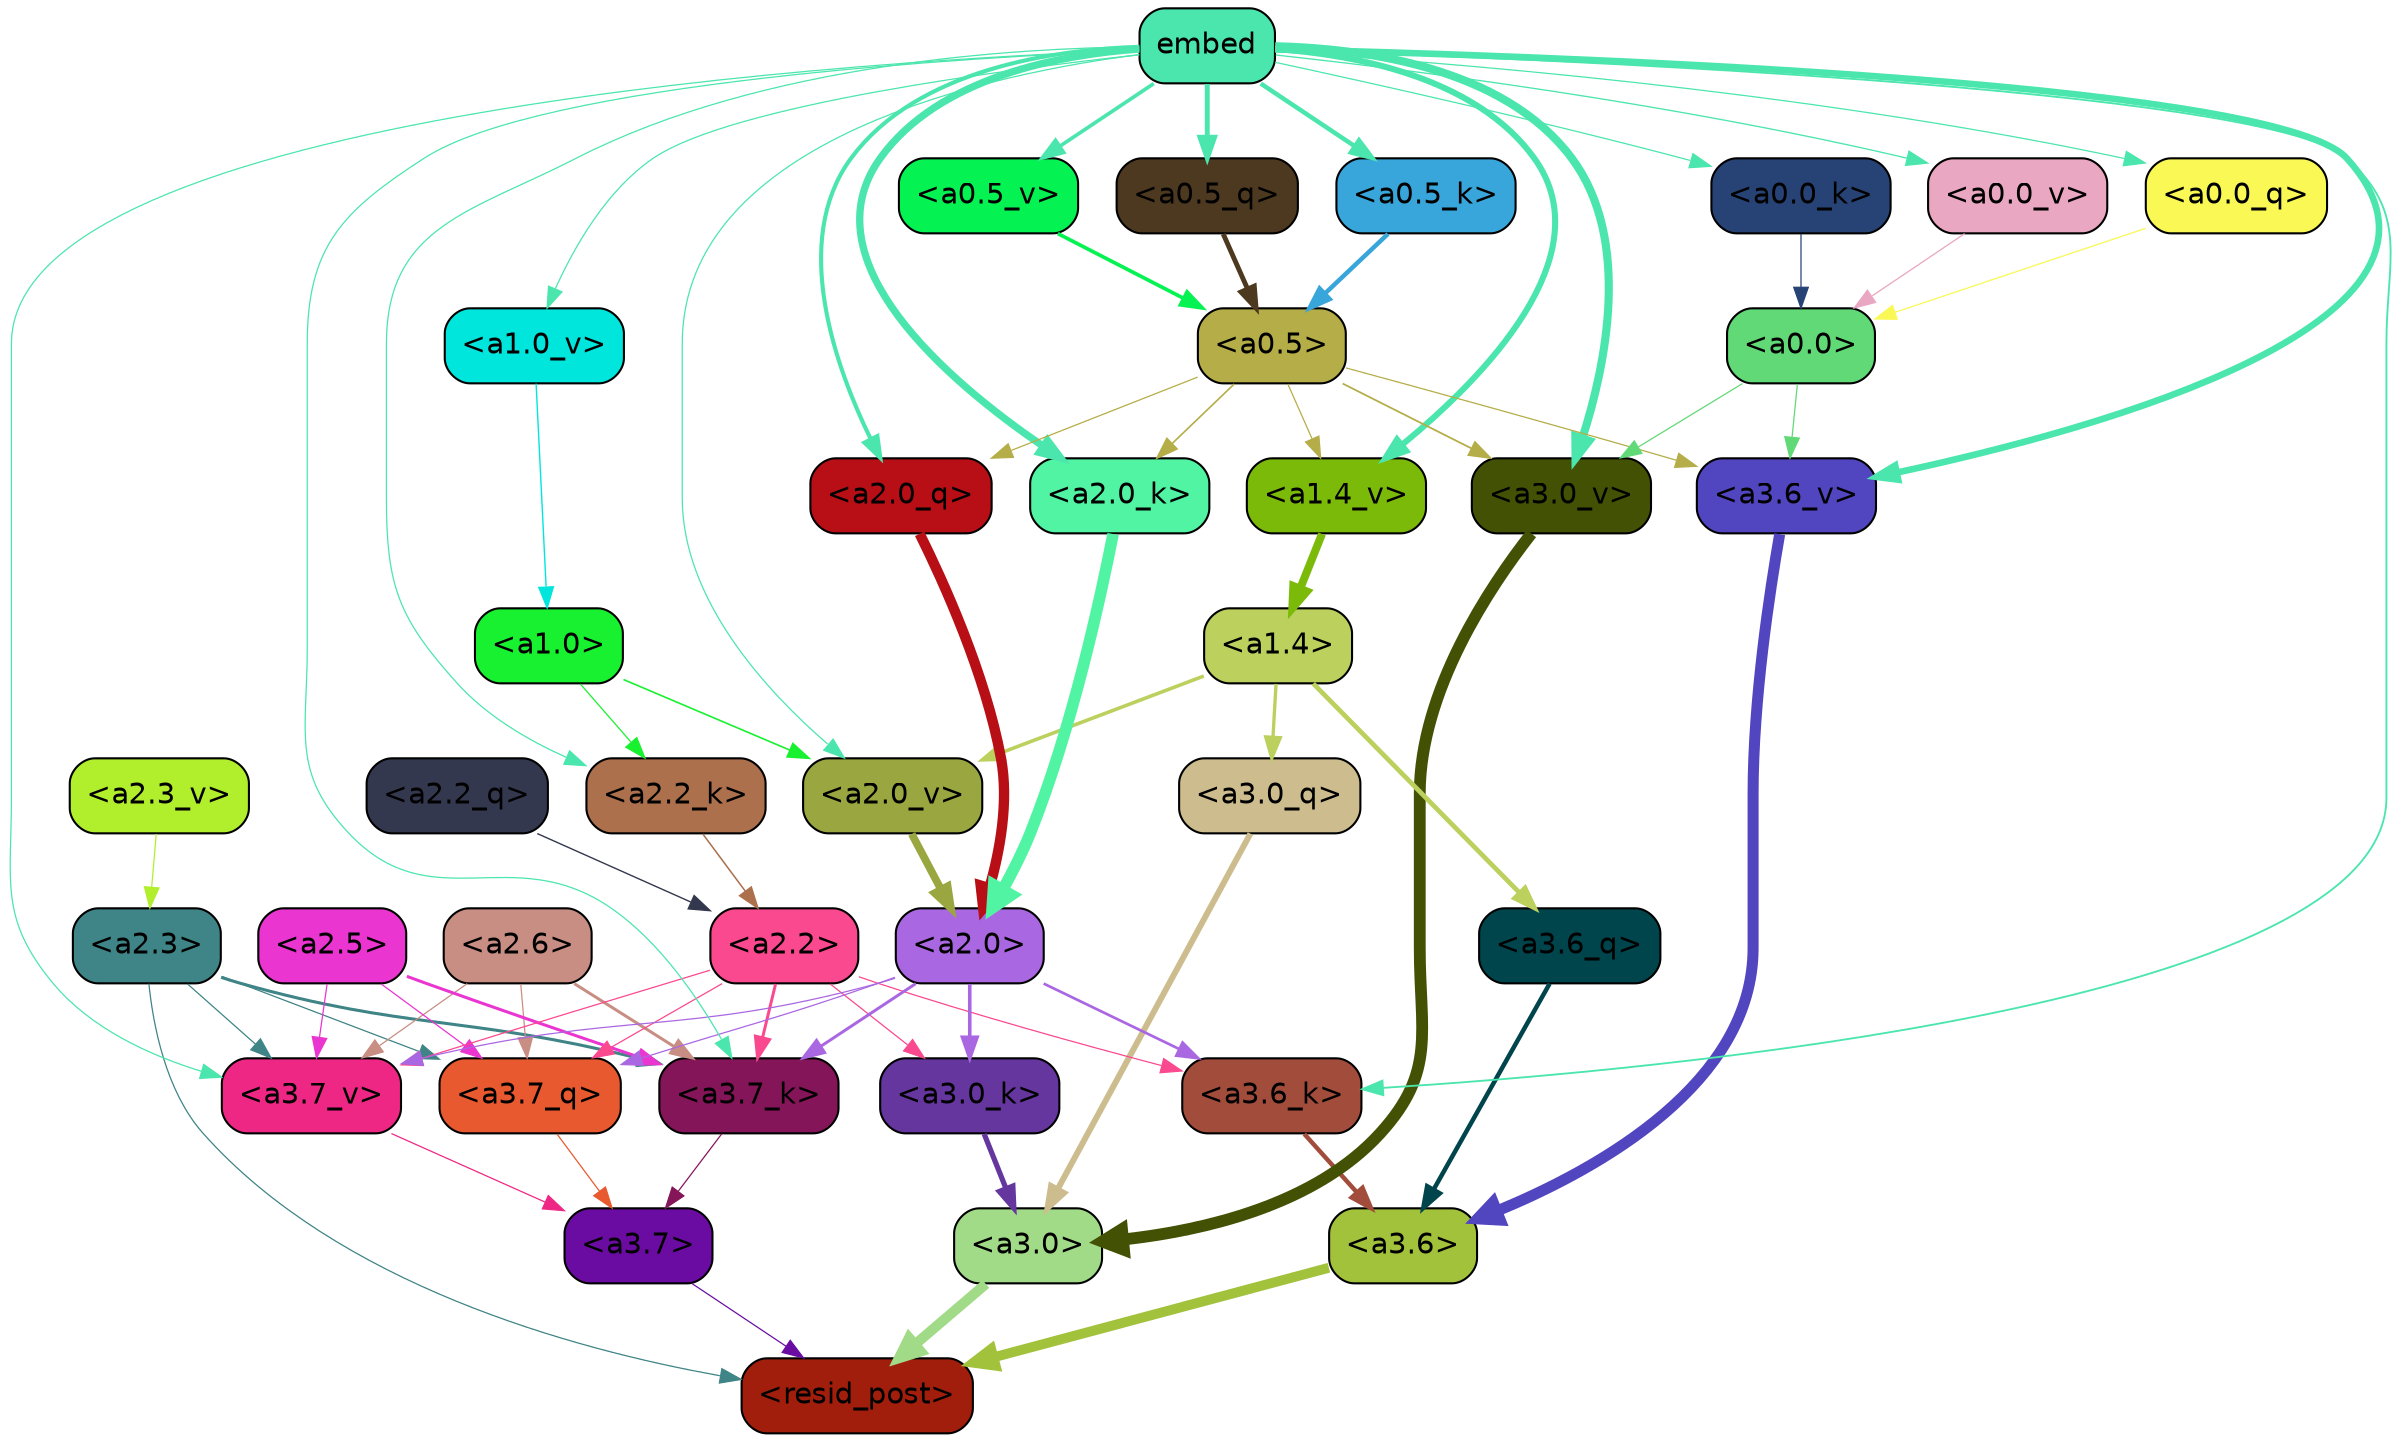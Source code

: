 strict digraph "" {
	graph [bgcolor=transparent,
		layout=dot,
		overlap=false,
		splines=true
	];
	"<a3.7>"	[color=black,
		fillcolor="#6a0ca1",
		fontname=Helvetica,
		shape=box,
		style="filled, rounded"];
	"<resid_post>"	[color=black,
		fillcolor="#a11e0c",
		fontname=Helvetica,
		shape=box,
		style="filled, rounded"];
	"<a3.7>" -> "<resid_post>"	[color="#6a0ca1",
		penwidth=0.6];
	"<a3.6>"	[color=black,
		fillcolor="#a2c23b",
		fontname=Helvetica,
		shape=box,
		style="filled, rounded"];
	"<a3.6>" -> "<resid_post>"	[color="#a2c23b",
		penwidth=4.746312499046326];
	"<a3.0>"	[color=black,
		fillcolor="#a2db88",
		fontname=Helvetica,
		shape=box,
		style="filled, rounded"];
	"<a3.0>" -> "<resid_post>"	[color="#a2db88",
		penwidth=4.896343111991882];
	"<a2.3>"	[color=black,
		fillcolor="#3f8486",
		fontname=Helvetica,
		shape=box,
		style="filled, rounded"];
	"<a2.3>" -> "<resid_post>"	[color="#3f8486",
		penwidth=0.6];
	"<a3.7_q>"	[color=black,
		fillcolor="#e8592f",
		fontname=Helvetica,
		shape=box,
		style="filled, rounded"];
	"<a2.3>" -> "<a3.7_q>"	[color="#3f8486",
		penwidth=0.6];
	"<a3.7_k>"	[color=black,
		fillcolor="#851559",
		fontname=Helvetica,
		shape=box,
		style="filled, rounded"];
	"<a2.3>" -> "<a3.7_k>"	[color="#3f8486",
		penwidth=1.467104621231556];
	"<a3.7_v>"	[color=black,
		fillcolor="#ef2784",
		fontname=Helvetica,
		shape=box,
		style="filled, rounded"];
	"<a2.3>" -> "<a3.7_v>"	[color="#3f8486",
		penwidth=0.6];
	"<a3.7_q>" -> "<a3.7>"	[color="#e8592f",
		penwidth=0.6];
	"<a3.6_q>"	[color=black,
		fillcolor="#00444c",
		fontname=Helvetica,
		shape=box,
		style="filled, rounded"];
	"<a3.6_q>" -> "<a3.6>"	[color="#00444c",
		penwidth=2.160832464694977];
	"<a3.0_q>"	[color=black,
		fillcolor="#cdbd8e",
		fontname=Helvetica,
		shape=box,
		style="filled, rounded"];
	"<a3.0_q>" -> "<a3.0>"	[color="#cdbd8e",
		penwidth=2.870753765106201];
	"<a3.7_k>" -> "<a3.7>"	[color="#851559",
		penwidth=0.6];
	"<a3.6_k>"	[color=black,
		fillcolor="#a24c3c",
		fontname=Helvetica,
		shape=box,
		style="filled, rounded"];
	"<a3.6_k>" -> "<a3.6>"	[color="#a24c3c",
		penwidth=2.13908451795578];
	"<a3.0_k>"	[color=black,
		fillcolor="#64369e",
		fontname=Helvetica,
		shape=box,
		style="filled, rounded"];
	"<a3.0_k>" -> "<a3.0>"	[color="#64369e",
		penwidth=2.520303964614868];
	"<a3.7_v>" -> "<a3.7>"	[color="#ef2784",
		penwidth=0.6];
	"<a3.6_v>"	[color=black,
		fillcolor="#5145c0",
		fontname=Helvetica,
		shape=box,
		style="filled, rounded"];
	"<a3.6_v>" -> "<a3.6>"	[color="#5145c0",
		penwidth=5.297133803367615];
	"<a3.0_v>"	[color=black,
		fillcolor="#425104",
		fontname=Helvetica,
		shape=box,
		style="filled, rounded"];
	"<a3.0_v>" -> "<a3.0>"	[color="#425104",
		penwidth=5.680712580680847];
	"<a2.6>"	[color=black,
		fillcolor="#c88e83",
		fontname=Helvetica,
		shape=box,
		style="filled, rounded"];
	"<a2.6>" -> "<a3.7_q>"	[color="#c88e83",
		penwidth=0.6];
	"<a2.6>" -> "<a3.7_k>"	[color="#c88e83",
		penwidth=1.4453159049153328];
	"<a2.6>" -> "<a3.7_v>"	[color="#c88e83",
		penwidth=0.6];
	"<a2.5>"	[color=black,
		fillcolor="#ea35d0",
		fontname=Helvetica,
		shape=box,
		style="filled, rounded"];
	"<a2.5>" -> "<a3.7_q>"	[color="#ea35d0",
		penwidth=0.6];
	"<a2.5>" -> "<a3.7_k>"	[color="#ea35d0",
		penwidth=1.4526091292500496];
	"<a2.5>" -> "<a3.7_v>"	[color="#ea35d0",
		penwidth=0.6];
	"<a2.2>"	[color=black,
		fillcolor="#fa498f",
		fontname=Helvetica,
		shape=box,
		style="filled, rounded"];
	"<a2.2>" -> "<a3.7_q>"	[color="#fa498f",
		penwidth=0.6];
	"<a2.2>" -> "<a3.7_k>"	[color="#fa498f",
		penwidth=1.4310357049107552];
	"<a2.2>" -> "<a3.6_k>"	[color="#fa498f",
		penwidth=0.6];
	"<a2.2>" -> "<a3.0_k>"	[color="#fa498f",
		penwidth=0.6];
	"<a2.2>" -> "<a3.7_v>"	[color="#fa498f",
		penwidth=0.6];
	"<a2.0>"	[color=black,
		fillcolor="#aa67e2",
		fontname=Helvetica,
		shape=box,
		style="filled, rounded"];
	"<a2.0>" -> "<a3.7_q>"	[color="#aa67e2",
		penwidth=0.6];
	"<a2.0>" -> "<a3.7_k>"	[color="#aa67e2",
		penwidth=1.4314699843525887];
	"<a2.0>" -> "<a3.6_k>"	[color="#aa67e2",
		penwidth=1.2950235605239868];
	"<a2.0>" -> "<a3.0_k>"	[color="#aa67e2",
		penwidth=1.712992787361145];
	"<a2.0>" -> "<a3.7_v>"	[color="#aa67e2",
		penwidth=0.6];
	"<a1.4>"	[color=black,
		fillcolor="#bcd05e",
		fontname=Helvetica,
		shape=box,
		style="filled, rounded"];
	"<a1.4>" -> "<a3.6_q>"	[color="#bcd05e",
		penwidth=2.2719132900238037];
	"<a1.4>" -> "<a3.0_q>"	[color="#bcd05e",
		penwidth=1.5932877659797668];
	"<a2.0_v>"	[color=black,
		fillcolor="#9aa63f",
		fontname=Helvetica,
		shape=box,
		style="filled, rounded"];
	"<a1.4>" -> "<a2.0_v>"	[color="#bcd05e",
		penwidth=1.7291951477527618];
	embed	[color=black,
		fillcolor="#4be6ad",
		fontname=Helvetica,
		shape=box,
		style="filled, rounded"];
	embed -> "<a3.7_k>"	[color="#4be6ad",
		penwidth=0.6];
	embed -> "<a3.6_k>"	[color="#4be6ad",
		penwidth=0.891706109046936];
	embed -> "<a3.7_v>"	[color="#4be6ad",
		penwidth=0.6];
	embed -> "<a3.6_v>"	[color="#4be6ad",
		penwidth=3.1766927242279053];
	embed -> "<a3.0_v>"	[color="#4be6ad",
		penwidth=3.9005755856633186];
	"<a2.0_q>"	[color=black,
		fillcolor="#b70f15",
		fontname=Helvetica,
		shape=box,
		style="filled, rounded"];
	embed -> "<a2.0_q>"	[color="#4be6ad",
		penwidth=1.9666987657546997];
	"<a2.2_k>"	[color=black,
		fillcolor="#ac704d",
		fontname=Helvetica,
		shape=box,
		style="filled, rounded"];
	embed -> "<a2.2_k>"	[color="#4be6ad",
		penwidth=0.6];
	"<a2.0_k>"	[color=black,
		fillcolor="#51f4a3",
		fontname=Helvetica,
		shape=box,
		style="filled, rounded"];
	embed -> "<a2.0_k>"	[color="#4be6ad",
		penwidth=3.5067105293273926];
	embed -> "<a2.0_v>"	[color="#4be6ad",
		penwidth=0.6];
	"<a1.4_v>"	[color=black,
		fillcolor="#7cba0a",
		fontname=Helvetica,
		shape=box,
		style="filled, rounded"];
	embed -> "<a1.4_v>"	[color="#4be6ad",
		penwidth=2.921818971633911];
	"<a1.0_v>"	[color=black,
		fillcolor="#00e6dd",
		fontname=Helvetica,
		shape=box,
		style="filled, rounded"];
	embed -> "<a1.0_v>"	[color="#4be6ad",
		penwidth=0.6];
	"<a0.5_q>"	[color=black,
		fillcolor="#4d3920",
		fontname=Helvetica,
		shape=box,
		style="filled, rounded"];
	embed -> "<a0.5_q>"	[color="#4be6ad",
		penwidth=2.3498703241348267];
	"<a0.0_q>"	[color=black,
		fillcolor="#f9f854",
		fontname=Helvetica,
		shape=box,
		style="filled, rounded"];
	embed -> "<a0.0_q>"	[color="#4be6ad",
		penwidth=0.6];
	"<a0.5_k>"	[color=black,
		fillcolor="#38a6db",
		fontname=Helvetica,
		shape=box,
		style="filled, rounded"];
	embed -> "<a0.5_k>"	[color="#4be6ad",
		penwidth=2.1505026817321777];
	"<a0.0_k>"	[color=black,
		fillcolor="#274375",
		fontname=Helvetica,
		shape=box,
		style="filled, rounded"];
	embed -> "<a0.0_k>"	[color="#4be6ad",
		penwidth=0.6];
	"<a0.5_v>"	[color=black,
		fillcolor="#05f352",
		fontname=Helvetica,
		shape=box,
		style="filled, rounded"];
	embed -> "<a0.5_v>"	[color="#4be6ad",
		penwidth=1.7693885564804077];
	"<a0.0_v>"	[color=black,
		fillcolor="#eaa7c2",
		fontname=Helvetica,
		shape=box,
		style="filled, rounded"];
	embed -> "<a0.0_v>"	[color="#4be6ad",
		penwidth=0.6300246715545654];
	"<a0.5>"	[color=black,
		fillcolor="#b5ad47",
		fontname=Helvetica,
		shape=box,
		style="filled, rounded"];
	"<a0.5>" -> "<a3.6_v>"	[color="#b5ad47",
		penwidth=0.6];
	"<a0.5>" -> "<a3.0_v>"	[color="#b5ad47",
		penwidth=0.8493617177009583];
	"<a0.5>" -> "<a2.0_q>"	[color="#b5ad47",
		penwidth=0.6];
	"<a0.5>" -> "<a2.0_k>"	[color="#b5ad47",
		penwidth=0.7897228002548218];
	"<a0.5>" -> "<a1.4_v>"	[color="#b5ad47",
		penwidth=0.6];
	"<a0.0>"	[color=black,
		fillcolor="#61d976",
		fontname=Helvetica,
		shape=box,
		style="filled, rounded"];
	"<a0.0>" -> "<a3.6_v>"	[color="#61d976",
		penwidth=0.6];
	"<a0.0>" -> "<a3.0_v>"	[color="#61d976",
		penwidth=0.6];
	"<a2.2_q>"	[color=black,
		fillcolor="#34384e",
		fontname=Helvetica,
		shape=box,
		style="filled, rounded"];
	"<a2.2_q>" -> "<a2.2>"	[color="#34384e",
		penwidth=0.6677633281797171];
	"<a2.0_q>" -> "<a2.0>"	[color="#b70f15",
		penwidth=4.966194009408355];
	"<a2.2_k>" -> "<a2.2>"	[color="#ac704d",
		penwidth=0.7399393804371357];
	"<a2.0_k>" -> "<a2.0>"	[color="#51f4a3",
		penwidth=5.5817058570683];
	"<a2.3_v>"	[color=black,
		fillcolor="#b1ef2d",
		fontname=Helvetica,
		shape=box,
		style="filled, rounded"];
	"<a2.3_v>" -> "<a2.3>"	[color="#b1ef2d",
		penwidth=0.6];
	"<a2.0_v>" -> "<a2.0>"	[color="#9aa63f",
		penwidth=3.7102378383278847];
	"<a1.0>"	[color=black,
		fillcolor="#18f12f",
		fontname=Helvetica,
		shape=box,
		style="filled, rounded"];
	"<a1.0>" -> "<a2.2_k>"	[color="#18f12f",
		penwidth=0.6];
	"<a1.0>" -> "<a2.0_v>"	[color="#18f12f",
		penwidth=0.7823128998279572];
	"<a1.4_v>" -> "<a1.4>"	[color="#7cba0a",
		penwidth=3.84571635723114];
	"<a1.0_v>" -> "<a1.0>"	[color="#00e6dd",
		penwidth=0.6638844013214111];
	"<a0.5_q>" -> "<a0.5>"	[color="#4d3920",
		penwidth=2.3498679399490356];
	"<a0.0_q>" -> "<a0.0>"	[color="#f9f854",
		penwidth=0.6];
	"<a0.5_k>" -> "<a0.5>"	[color="#38a6db",
		penwidth=2.1505037546157837];
	"<a0.0_k>" -> "<a0.0>"	[color="#274375",
		penwidth=0.6];
	"<a0.5_v>" -> "<a0.5>"	[color="#05f352",
		penwidth=1.769389271736145];
	"<a0.0_v>" -> "<a0.0>"	[color="#eaa7c2",
		penwidth=0.6300240755081177];
}

